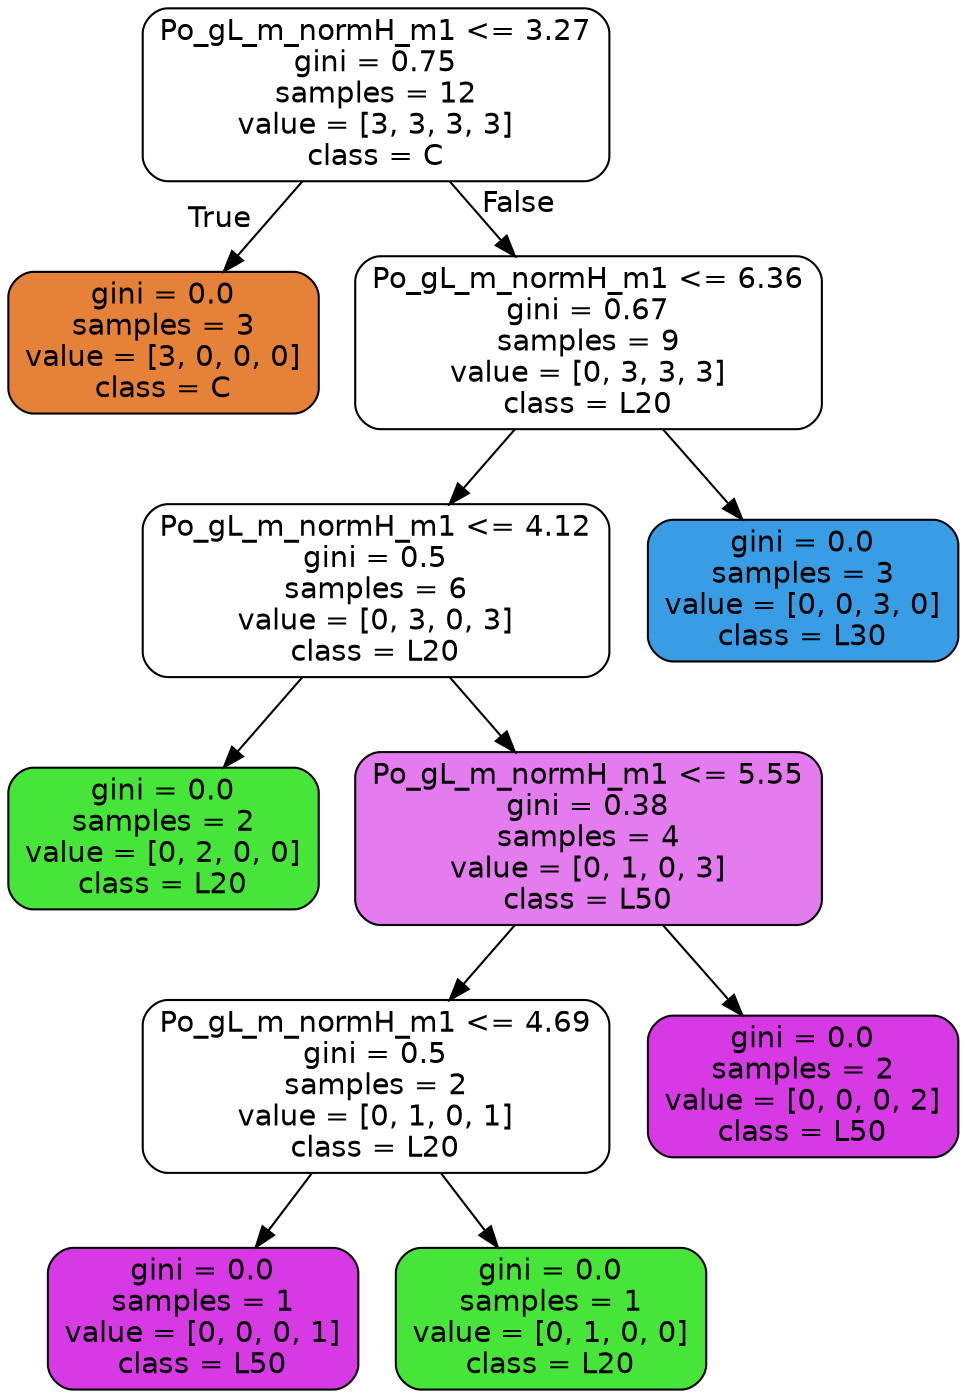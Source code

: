 digraph Tree {
node [shape=box, style="filled, rounded", color="black", fontname=helvetica] ;
edge [fontname=helvetica] ;
0 [label="Po_gL_m_normH_m1 <= 3.27\ngini = 0.75\nsamples = 12\nvalue = [3, 3, 3, 3]\nclass = C", fillcolor="#e5813900"] ;
1 [label="gini = 0.0\nsamples = 3\nvalue = [3, 0, 0, 0]\nclass = C", fillcolor="#e58139ff"] ;
0 -> 1 [labeldistance=2.5, labelangle=45, headlabel="True"] ;
2 [label="Po_gL_m_normH_m1 <= 6.36\ngini = 0.67\nsamples = 9\nvalue = [0, 3, 3, 3]\nclass = L20", fillcolor="#47e53900"] ;
0 -> 2 [labeldistance=2.5, labelangle=-45, headlabel="False"] ;
3 [label="Po_gL_m_normH_m1 <= 4.12\ngini = 0.5\nsamples = 6\nvalue = [0, 3, 0, 3]\nclass = L20", fillcolor="#47e53900"] ;
2 -> 3 ;
4 [label="gini = 0.0\nsamples = 2\nvalue = [0, 2, 0, 0]\nclass = L20", fillcolor="#47e539ff"] ;
3 -> 4 ;
5 [label="Po_gL_m_normH_m1 <= 5.55\ngini = 0.38\nsamples = 4\nvalue = [0, 1, 0, 3]\nclass = L50", fillcolor="#d739e5aa"] ;
3 -> 5 ;
6 [label="Po_gL_m_normH_m1 <= 4.69\ngini = 0.5\nsamples = 2\nvalue = [0, 1, 0, 1]\nclass = L20", fillcolor="#47e53900"] ;
5 -> 6 ;
7 [label="gini = 0.0\nsamples = 1\nvalue = [0, 0, 0, 1]\nclass = L50", fillcolor="#d739e5ff"] ;
6 -> 7 ;
8 [label="gini = 0.0\nsamples = 1\nvalue = [0, 1, 0, 0]\nclass = L20", fillcolor="#47e539ff"] ;
6 -> 8 ;
9 [label="gini = 0.0\nsamples = 2\nvalue = [0, 0, 0, 2]\nclass = L50", fillcolor="#d739e5ff"] ;
5 -> 9 ;
10 [label="gini = 0.0\nsamples = 3\nvalue = [0, 0, 3, 0]\nclass = L30", fillcolor="#399de5ff"] ;
2 -> 10 ;
}